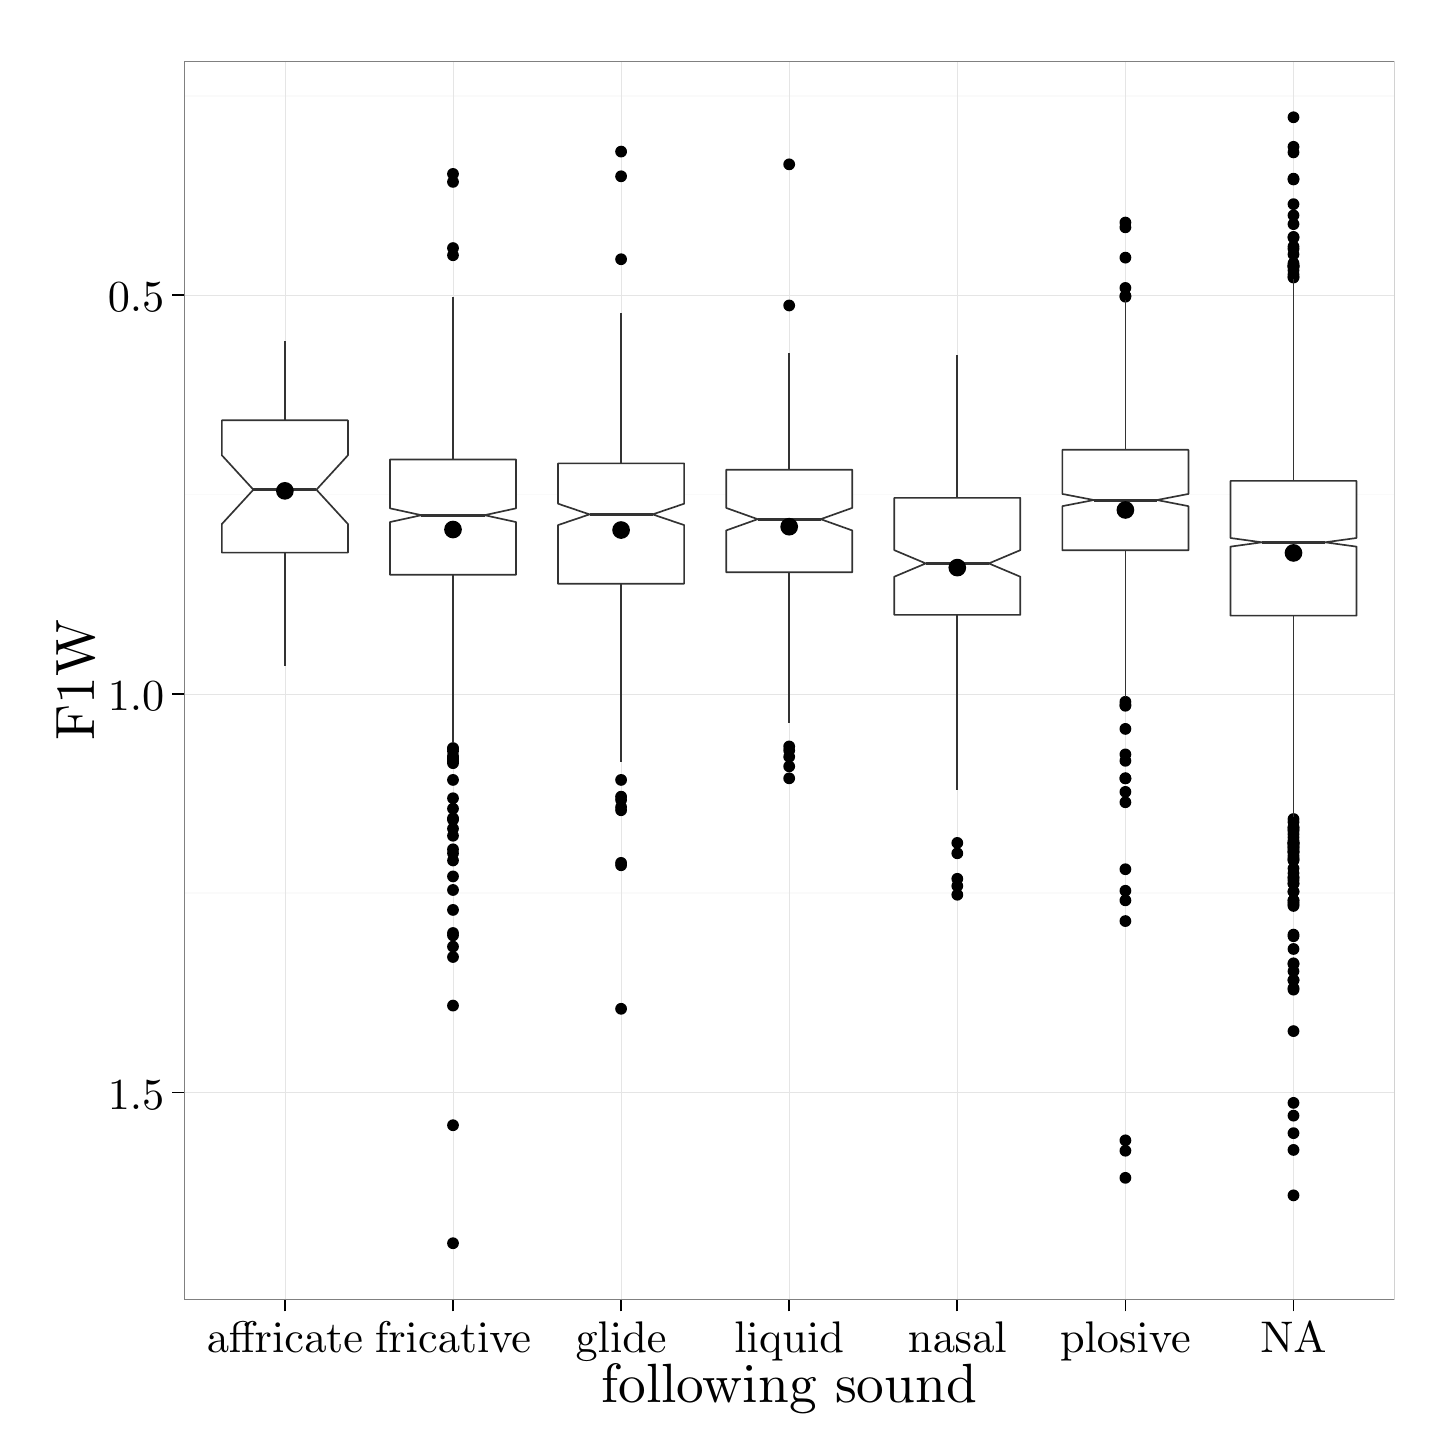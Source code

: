 % Created by tikzDevice version 0.8.1 on 2016-02-09 02:11:45
% !TEX encoding = UTF-8 Unicode
\begin{tikzpicture}[x=1pt,y=1pt]
\definecolor{fillColor}{RGB}{255,255,255}
\path[use as bounding box,fill=fillColor,fill opacity=0.00] (0,0) rectangle (505.89,505.89);
\begin{scope}
\path[clip] (  0.00,  0.00) rectangle (505.89,505.89);
\definecolor{drawColor}{RGB}{255,255,255}
\definecolor{fillColor}{RGB}{255,255,255}

\path[draw=drawColor,line width= 0.6pt,line join=round,line cap=round,fill=fillColor] (  0.00, -0.00) rectangle (505.89,505.89);
\end{scope}
\begin{scope}
\path[clip] ( 56.50, 46.31) rectangle (493.85,493.84);
\definecolor{fillColor}{RGB}{255,255,255}

\path[fill=fillColor] ( 56.50, 46.31) rectangle (493.85,493.84);
\definecolor{drawColor}{gray}{0.98}

\path[draw=drawColor,line width= 0.6pt,line join=round] ( 56.50,481.28) --
	(493.85,481.28);

\path[draw=drawColor,line width= 0.6pt,line join=round] ( 56.50,337.21) --
	(493.85,337.21);

\path[draw=drawColor,line width= 0.6pt,line join=round] ( 56.50,193.14) --
	(493.85,193.14);
\definecolor{drawColor}{gray}{0.90}

\path[draw=drawColor,line width= 0.2pt,line join=round] ( 56.50,409.25) --
	(493.85,409.25);

\path[draw=drawColor,line width= 0.2pt,line join=round] ( 56.50,265.18) --
	(493.85,265.18);

\path[draw=drawColor,line width= 0.2pt,line join=round] ( 56.50,121.11) --
	(493.85,121.11);

\path[draw=drawColor,line width= 0.2pt,line join=round] ( 92.95, 46.31) --
	( 92.95,493.84);

\path[draw=drawColor,line width= 0.2pt,line join=round] (153.69, 46.31) --
	(153.69,493.84);

\path[draw=drawColor,line width= 0.2pt,line join=round] (214.43, 46.31) --
	(214.43,493.84);

\path[draw=drawColor,line width= 0.2pt,line join=round] (275.17, 46.31) --
	(275.17,493.84);

\path[draw=drawColor,line width= 0.2pt,line join=round] (335.92, 46.31) --
	(335.92,493.84);

\path[draw=drawColor,line width= 0.2pt,line join=round] (396.66, 46.31) --
	(396.66,493.84);

\path[draw=drawColor,line width= 0.2pt,line join=round] (457.40, 46.31) --
	(457.40,493.84);
\definecolor{drawColor}{gray}{0.20}

\path[draw=drawColor,line width= 0.6pt,line join=round] ( 92.95,364.01) -- ( 92.95,392.54);

\path[draw=drawColor,line width= 0.6pt,line join=round] ( 92.95,316.18) -- ( 92.95,275.26);

\path[draw=drawColor,line width= 0.6pt,line join=round,line cap=round,fill=fillColor] ( 70.17,364.01) --
	( 70.17,351.37) --
	( 81.56,338.94) --
	( 70.17,326.52) --
	( 70.17,316.18) --
	(115.73,316.18) --
	(115.73,326.52) --
	(104.34,338.94) --
	(115.73,351.37) --
	(115.73,364.01) --
	( 70.17,364.01) --
	cycle;

\path[draw=drawColor,line width= 1.1pt,line join=round] ( 81.56,338.94) -- (104.34,338.94);
\definecolor{fillColor}{RGB}{0,0,0}

\path[fill=fillColor] (153.69,227.43) circle (  2.13);

\path[fill=fillColor] (153.69,240.69) circle (  2.13);

\path[fill=fillColor] (153.69,152.52) circle (  2.13);

\path[fill=fillColor] (153.69,213.89) circle (  2.13);

\path[fill=fillColor] (153.69,450.16) circle (  2.13);

\path[fill=fillColor] (153.69,245.58) circle (  2.13);

\path[fill=fillColor] (153.69,241.84) circle (  2.13);

\path[fill=fillColor] (153.69,220.23) circle (  2.13);

\path[fill=fillColor] (153.69,241.55) circle (  2.13);

\path[fill=fillColor] (153.69,244.43) circle (  2.13);

\path[fill=fillColor] (153.69,208.99) circle (  2.13);

\path[fill=fillColor] (153.69,216.48) circle (  2.13);

\path[fill=fillColor] (153.69,223.69) circle (  2.13);

\path[fill=fillColor] (153.69,240.11) circle (  2.13);

\path[fill=fillColor] (153.69,242.70) circle (  2.13);

\path[fill=fillColor] (153.69,207.55) circle (  2.13);

\path[fill=fillColor] (153.69, 66.65) circle (  2.13);

\path[fill=fillColor] (153.69,177.87) circle (  2.13);

\path[fill=fillColor] (153.69,109.29) circle (  2.13);

\path[fill=fillColor] (153.69,245.30) circle (  2.13);

\path[fill=fillColor] (153.69,219.65) circle (  2.13);

\path[fill=fillColor] (153.69,199.19) circle (  2.13);

\path[fill=fillColor] (153.69,170.09) circle (  2.13);

\path[fill=fillColor] (153.69,241.84) circle (  2.13);

\path[fill=fillColor] (153.69,423.65) circle (  2.13);

\path[fill=fillColor] (153.69,426.25) circle (  2.13);

\path[fill=fillColor] (153.69,453.04) circle (  2.13);

\path[fill=fillColor] (153.69,178.74) circle (  2.13);

\path[fill=fillColor] (153.69,194.30) circle (  2.13);

\path[fill=fillColor] (153.69,187.09) circle (  2.13);

\path[fill=fillColor] (153.69,173.84) circle (  2.13);

\path[fill=fillColor] (153.69,204.96) circle (  2.13);

\path[fill=fillColor] (153.69,234.06) circle (  2.13);

\path[draw=drawColor,line width= 0.6pt,line join=round] (153.69,349.82) -- (153.69,408.67);

\path[draw=drawColor,line width= 0.6pt,line join=round] (153.69,308.18) -- (153.69,247.89);
\definecolor{fillColor}{RGB}{255,255,255}

\path[draw=drawColor,line width= 0.6pt,line join=round,line cap=round,fill=fillColor] (130.91,349.82) --
	(130.91,332.20) --
	(142.30,329.72) --
	(130.91,327.24) --
	(130.91,308.18) --
	(176.47,308.18) --
	(176.47,327.24) --
	(165.08,329.72) --
	(176.47,332.20) --
	(176.47,349.82) --
	(130.91,349.82) --
	cycle;

\path[draw=drawColor,line width= 1.1pt,line join=round] (142.30,329.72) -- (165.08,329.72);
\definecolor{fillColor}{RGB}{0,0,0}

\path[fill=fillColor] (214.43,204.09) circle (  2.13);

\path[fill=fillColor] (214.43,228.01) circle (  2.13);

\path[fill=fillColor] (214.43,422.21) circle (  2.13);

\path[fill=fillColor] (214.43,203.23) circle (  2.13);

\path[fill=fillColor] (214.43,452.18) circle (  2.13);

\path[fill=fillColor] (214.43,223.11) circle (  2.13);

\path[fill=fillColor] (214.43,224.26) circle (  2.13);

\path[fill=fillColor] (214.43,151.36) circle (  2.13);

\path[fill=fillColor] (214.43,461.11) circle (  2.13);

\path[fill=fillColor] (214.43,226.86) circle (  2.13);

\path[fill=fillColor] (214.43,234.06) circle (  2.13);

\path[draw=drawColor,line width= 0.6pt,line join=round] (214.43,348.45) -- (214.43,402.62);

\path[draw=drawColor,line width= 0.6pt,line join=round] (214.43,304.94) -- (214.43,240.69);
\definecolor{fillColor}{RGB}{255,255,255}

\path[draw=drawColor,line width= 0.6pt,line join=round,line cap=round,fill=fillColor] (191.65,348.45) --
	(191.65,333.87) --
	(203.04,330.01) --
	(191.65,326.15) --
	(191.65,304.94) --
	(237.21,304.94) --
	(237.21,326.15) --
	(225.82,330.01) --
	(237.21,333.87) --
	(237.21,348.45) --
	(191.65,348.45) --
	cycle;

\path[draw=drawColor,line width= 1.1pt,line join=round] (203.04,330.01) -- (225.82,330.01);
\definecolor{fillColor}{RGB}{0,0,0}

\path[fill=fillColor] (275.17,246.16) circle (  2.13);

\path[fill=fillColor] (275.17,456.50) circle (  2.13);

\path[fill=fillColor] (275.17,234.64) circle (  2.13);

\path[fill=fillColor] (275.17,405.50) circle (  2.13);

\path[fill=fillColor] (275.17,244.72) circle (  2.13);

\path[fill=fillColor] (275.17,242.41) circle (  2.13);

\path[fill=fillColor] (275.17,238.96) circle (  2.13);

\path[draw=drawColor,line width= 0.6pt,line join=round] (275.17,346.14) -- (275.17,388.50);

\path[draw=drawColor,line width= 0.6pt,line join=round] (275.17,309.12) -- (275.17,254.52);
\definecolor{fillColor}{RGB}{255,255,255}

\path[draw=drawColor,line width= 0.6pt,line join=round,line cap=round,fill=fillColor] (252.40,346.14) --
	(252.40,332.35) --
	(263.79,328.28) --
	(252.40,324.21) --
	(252.40,309.12) --
	(297.95,309.12) --
	(297.95,324.21) --
	(286.56,328.28) --
	(297.95,332.35) --
	(297.95,346.14) --
	(252.40,346.14) --
	cycle;

\path[draw=drawColor,line width= 1.1pt,line join=round] (263.79,328.28) -- (286.56,328.28);
\definecolor{fillColor}{RGB}{0,0,0}

\path[fill=fillColor] (335.92,207.55) circle (  2.13);

\path[fill=fillColor] (335.92,192.57) circle (  2.13);

\path[fill=fillColor] (335.92,195.74) circle (  2.13);

\path[fill=fillColor] (335.92,211.30) circle (  2.13);

\path[fill=fillColor] (335.92,198.33) circle (  2.13);

\path[draw=drawColor,line width= 0.6pt,line join=round] (335.92,335.99) -- (335.92,387.64);

\path[draw=drawColor,line width= 0.6pt,line join=round] (335.92,293.70) -- (335.92,230.31);
\definecolor{fillColor}{RGB}{255,255,255}

\path[draw=drawColor,line width= 0.6pt,line join=round,line cap=round,fill=fillColor] (313.14,335.99) --
	(313.14,317.09) --
	(324.53,312.29) --
	(313.14,307.49) --
	(313.14,293.70) --
	(358.69,293.70) --
	(358.69,307.49) --
	(347.31,312.29) --
	(358.69,317.09) --
	(358.69,335.99) --
	(313.14,335.99) --
	cycle;

\path[draw=drawColor,line width= 1.1pt,line join=round] (324.53,312.29) -- (347.31,312.29);
\definecolor{fillColor}{RGB}{0,0,0}

\path[fill=fillColor] (396.66,408.67) circle (  2.13);

\path[fill=fillColor] (396.66,243.28) circle (  2.13);

\path[fill=fillColor] (396.66,260.86) circle (  2.13);

\path[fill=fillColor] (396.66,435.47) circle (  2.13);

\path[fill=fillColor] (396.66,190.55) circle (  2.13);

\path[fill=fillColor] (396.66,261.14) circle (  2.13);

\path[fill=fillColor] (396.66,201.79) circle (  2.13);

\path[fill=fillColor] (396.66,234.64) circle (  2.13);

\path[fill=fillColor] (396.66,408.96) circle (  2.13);

\path[fill=fillColor] (396.66,411.84) circle (  2.13);

\path[fill=fillColor] (396.66, 90.28) circle (  2.13);

\path[fill=fillColor] (396.66,194.01) circle (  2.13);

\path[fill=fillColor] (396.66,100.07) circle (  2.13);

\path[fill=fillColor] (396.66,252.50) circle (  2.13);

\path[fill=fillColor] (396.66,103.82) circle (  2.13);

\path[fill=fillColor] (396.66,422.79) circle (  2.13);

\path[fill=fillColor] (396.66,229.74) circle (  2.13);

\path[fill=fillColor] (396.66,234.64) circle (  2.13);

\path[fill=fillColor] (396.66,240.97) circle (  2.13);

\path[fill=fillColor] (396.66,262.30) circle (  2.13);

\path[fill=fillColor] (396.66,433.74) circle (  2.13);

\path[fill=fillColor] (396.66,183.06) circle (  2.13);

\path[fill=fillColor] (396.66,225.99) circle (  2.13);

\path[draw=drawColor,line width= 0.6pt,line join=round] (396.66,353.35) -- (396.66,407.52);

\path[draw=drawColor,line width= 0.6pt,line join=round] (396.66,317.04) -- (396.66,264.03);
\definecolor{fillColor}{RGB}{255,255,255}

\path[draw=drawColor,line width= 0.6pt,line join=round,line cap=round,fill=fillColor] (373.88,353.35) --
	(373.88,337.40) --
	(385.27,335.20) --
	(373.88,332.99) --
	(373.88,317.04) --
	(419.44,317.04) --
	(419.44,332.99) --
	(408.05,335.20) --
	(419.44,337.40) --
	(419.44,353.35) --
	(373.88,353.35) --
	cycle;

\path[draw=drawColor,line width= 1.1pt,line join=round] (385.27,335.20) -- (408.05,335.20);
\definecolor{fillColor}{RGB}{0,0,0}

\path[fill=fillColor] (457.40,209.57) circle (  2.13);

\path[fill=fillColor] (457.40,200.35) circle (  2.13);

\path[fill=fillColor] (457.40,212.16) circle (  2.13);

\path[fill=fillColor] (457.40,473.50) circle (  2.13);

\path[fill=fillColor] (457.40,193.72) circle (  2.13);

\path[fill=fillColor] (457.40,415.87) circle (  2.13);

\path[fill=fillColor] (457.40,205.82) circle (  2.13);

\path[fill=fillColor] (457.40,189.69) circle (  2.13);

\path[fill=fillColor] (457.40,216.19) circle (  2.13);

\path[fill=fillColor] (457.40,218.79) circle (  2.13);

\path[fill=fillColor] (457.40,211.30) circle (  2.13);

\path[fill=fillColor] (457.40,442.10) circle (  2.13);

\path[fill=fillColor] (457.40,429.99) circle (  2.13);

\path[fill=fillColor] (457.40,434.89) circle (  2.13);

\path[fill=fillColor] (457.40,158.28) circle (  2.13);

\path[fill=fillColor] (457.40,215.62) circle (  2.13);

\path[fill=fillColor] (457.40,198.62) circle (  2.13);

\path[fill=fillColor] (457.40,217.06) circle (  2.13);

\path[fill=fillColor] (457.40,216.77) circle (  2.13);

\path[fill=fillColor] (457.40,206.69) circle (  2.13);

\path[fill=fillColor] (457.40,219.94) circle (  2.13);

\path[fill=fillColor] (457.40,197.75) circle (  2.13);

\path[fill=fillColor] (457.40,189.11) circle (  2.13);

\path[fill=fillColor] (457.40,143.30) circle (  2.13);

\path[fill=fillColor] (457.40,214.47) circle (  2.13);

\path[fill=fillColor] (457.40,190.55) circle (  2.13);

\path[fill=fillColor] (457.40, 83.94) circle (  2.13);

\path[fill=fillColor] (457.40,205.24) circle (  2.13);

\path[fill=fillColor] (457.40,100.36) circle (  2.13);

\path[fill=fillColor] (457.40,112.75) circle (  2.13);

\path[fill=fillColor] (457.40,196.60) circle (  2.13);

\path[fill=fillColor] (457.40,117.36) circle (  2.13);

\path[fill=fillColor] (457.40,106.41) circle (  2.13);

\path[fill=fillColor] (457.40,211.30) circle (  2.13);

\path[fill=fillColor] (457.40,188.53) circle (  2.13);

\path[fill=fillColor] (457.40,210.43) circle (  2.13);

\path[fill=fillColor] (457.40,190.55) circle (  2.13);

\path[fill=fillColor] (457.40,198.91) circle (  2.13);

\path[fill=fillColor] (457.40,211.01) circle (  2.13);

\path[fill=fillColor] (457.40,196.60) circle (  2.13);

\path[fill=fillColor] (457.40,418.18) circle (  2.13);

\path[fill=fillColor] (457.40,419.33) circle (  2.13);

\path[fill=fillColor] (457.40,416.74) circle (  2.13);

\path[fill=fillColor] (457.40,419.62) circle (  2.13);

\path[fill=fillColor] (457.40,167.50) circle (  2.13);

\path[fill=fillColor] (457.40,161.74) circle (  2.13);

\path[fill=fillColor] (457.40,425.96) circle (  2.13);

\path[fill=fillColor] (457.40,419.91) circle (  2.13);

\path[fill=fillColor] (457.40,164.91) circle (  2.13);

\path[fill=fillColor] (457.40,178.16) circle (  2.13);

\path[fill=fillColor] (457.40,420.77) circle (  2.13);

\path[fill=fillColor] (457.40,202.08) circle (  2.13);

\path[fill=fillColor] (457.40,426.82) circle (  2.13);

\path[fill=fillColor] (457.40,208.13) circle (  2.13);

\path[fill=fillColor] (457.40,158.85) circle (  2.13);

\path[fill=fillColor] (457.40,415.59) circle (  2.13);

\path[fill=fillColor] (457.40,177.58) circle (  2.13);

\path[fill=fillColor] (457.40,161.74) circle (  2.13);

\path[fill=fillColor] (457.40,167.79) circle (  2.13);

\path[fill=fillColor] (457.40,438.06) circle (  2.13);

\path[fill=fillColor] (457.40,462.84) circle (  2.13);

\path[fill=fillColor] (457.40,419.91) circle (  2.13);

\path[fill=fillColor] (457.40,451.32) circle (  2.13);

\path[fill=fillColor] (457.40,460.82) circle (  2.13);

\path[fill=fillColor] (457.40,430.28) circle (  2.13);

\path[fill=fillColor] (457.40,423.94) circle (  2.13);

\path[fill=fillColor] (457.40,209.86) circle (  2.13);

\path[fill=fillColor] (457.40,208.99) circle (  2.13);

\path[fill=fillColor] (457.40,211.30) circle (  2.13);

\path[fill=fillColor] (457.40,208.13) circle (  2.13);

\path[fill=fillColor] (457.40,172.97) circle (  2.13);

\path[fill=fillColor] (457.40,207.84) circle (  2.13);

\path[fill=fillColor] (457.40,451.03) circle (  2.13);

\path[fill=fillColor] (457.40,213.31) circle (  2.13);

\path[fill=fillColor] (457.40,204.96) circle (  2.13);

\path[fill=fillColor] (457.40,193.72) circle (  2.13);

\path[draw=drawColor,line width= 0.6pt,line join=round] (457.40,342.11) -- (457.40,415.01);

\path[draw=drawColor,line width= 0.6pt,line join=round] (457.40,293.42) -- (457.40,220.52);
\definecolor{fillColor}{RGB}{255,255,255}

\path[draw=drawColor,line width= 0.6pt,line join=round,line cap=round,fill=fillColor] (434.62,342.11) --
	(434.62,321.48) --
	(446.01,319.92) --
	(434.62,318.36) --
	(434.62,293.42) --
	(480.18,293.42) --
	(480.18,318.36) --
	(468.79,319.92) --
	(480.18,321.48) --
	(480.18,342.11) --
	(434.62,342.11) --
	cycle;

\path[draw=drawColor,line width= 1.1pt,line join=round] (446.01,319.92) -- (468.79,319.92);
\definecolor{fillColor}{RGB}{0,0,0}

\path[fill=fillColor] ( 92.95,338.52) circle (  3.20);

\path[fill=fillColor] (153.69,324.54) circle (  3.20);

\path[fill=fillColor] (214.43,324.36) circle (  3.20);

\path[fill=fillColor] (275.17,325.56) circle (  3.20);

\path[fill=fillColor] (335.92,310.78) circle (  3.20);

\path[fill=fillColor] (396.66,331.61) circle (  3.20);

\path[fill=fillColor] (457.40,316.08) circle (  3.20);
\definecolor{drawColor}{gray}{0.50}

\path[draw=drawColor,line width= 0.6pt,line join=round,line cap=round] ( 56.50, 46.31) rectangle (493.85,493.84);
\end{scope}
\begin{scope}
\path[clip] (  0.00,  0.00) rectangle (505.89,505.89);
\definecolor{drawColor}{RGB}{0,0,0}

\node[text=drawColor,anchor=base east,inner sep=0pt, outer sep=0pt, scale=  1.60] at ( 49.39,403.21) {0.5};

\node[text=drawColor,anchor=base east,inner sep=0pt, outer sep=0pt, scale=  1.60] at ( 49.39,259.14) {1.0};

\node[text=drawColor,anchor=base east,inner sep=0pt, outer sep=0pt, scale=  1.60] at ( 49.39,115.08) {1.5};
\end{scope}
\begin{scope}
\path[clip] (  0.00,  0.00) rectangle (505.89,505.89);
\definecolor{drawColor}{RGB}{0,0,0}

\path[draw=drawColor,line width= 0.6pt,line join=round] ( 52.24,409.25) --
	( 56.50,409.25);

\path[draw=drawColor,line width= 0.6pt,line join=round] ( 52.24,265.18) --
	( 56.50,265.18);

\path[draw=drawColor,line width= 0.6pt,line join=round] ( 52.24,121.11) --
	( 56.50,121.11);
\end{scope}
\begin{scope}
\path[clip] (  0.00,  0.00) rectangle (505.89,505.89);
\definecolor{drawColor}{RGB}{0,0,0}

\path[draw=drawColor,line width= 0.6pt,line join=round] ( 92.95, 42.04) --
	( 92.95, 46.31);

\path[draw=drawColor,line width= 0.6pt,line join=round] (153.69, 42.04) --
	(153.69, 46.31);

\path[draw=drawColor,line width= 0.6pt,line join=round] (214.43, 42.04) --
	(214.43, 46.31);

\path[draw=drawColor,line width= 0.6pt,line join=round] (275.17, 42.04) --
	(275.17, 46.31);

\path[draw=drawColor,line width= 0.6pt,line join=round] (335.92, 42.04) --
	(335.92, 46.31);

\path[draw=drawColor,line width= 0.6pt,line join=round] (396.66, 42.04) --
	(396.66, 46.31);

\path[draw=drawColor,line width= 0.6pt,line join=round] (457.40, 42.04) --
	(457.40, 46.31);
\end{scope}
\begin{scope}
\path[clip] (  0.00,  0.00) rectangle (505.89,505.89);
\definecolor{drawColor}{RGB}{0,0,0}

\node[text=drawColor,anchor=base,inner sep=0pt, outer sep=0pt, scale=  1.60] at ( 92.95, 27.13) {affricate};

\node[text=drawColor,anchor=base,inner sep=0pt, outer sep=0pt, scale=  1.60] at (153.69, 27.13) {fricative};

\node[text=drawColor,anchor=base,inner sep=0pt, outer sep=0pt, scale=  1.60] at (214.43, 27.13) {glide};

\node[text=drawColor,anchor=base,inner sep=0pt, outer sep=0pt, scale=  1.60] at (275.17, 27.13) {liquid};

\node[text=drawColor,anchor=base,inner sep=0pt, outer sep=0pt, scale=  1.60] at (335.92, 27.13) {nasal};

\node[text=drawColor,anchor=base,inner sep=0pt, outer sep=0pt, scale=  1.60] at (396.66, 27.13) {plosive};

\node[text=drawColor,anchor=base,inner sep=0pt, outer sep=0pt, scale=  1.60] at (457.40, 27.13) {NA};
\end{scope}
\begin{scope}
\path[clip] (  0.00,  0.00) rectangle (505.89,505.89);
\definecolor{drawColor}{RGB}{0,0,0}

\node[text=drawColor,anchor=base,inner sep=0pt, outer sep=0pt, scale=  2.00] at (275.17,  9.03) {following sound};
\end{scope}
\begin{scope}
\path[clip] (  0.00,  0.00) rectangle (505.89,505.89);
\definecolor{drawColor}{RGB}{0,0,0}

\node[text=drawColor,rotate= 90.00,anchor=base,inner sep=0pt, outer sep=0pt, scale=  2.00] at ( 24.12,270.08) {F1W};
\end{scope}
\end{tikzpicture}
